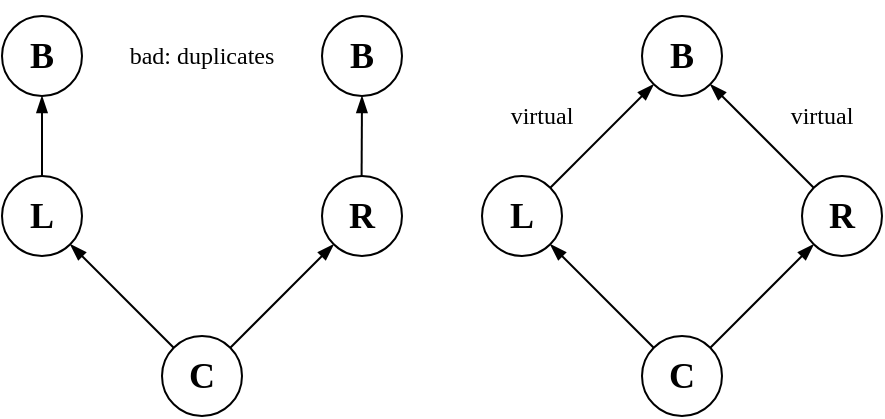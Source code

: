 <mxfile version="24.2.5" type="device">
  <diagram name="Страница — 1" id="_aCnPmvRguw5KRzww16j">
    <mxGraphModel dx="574" dy="312" grid="0" gridSize="10" guides="1" tooltips="1" connect="1" arrows="1" fold="1" page="1" pageScale="1" pageWidth="827" pageHeight="1169" math="0" shadow="0">
      <root>
        <mxCell id="0" />
        <mxCell id="1" parent="0" />
        <mxCell id="YbrBsDZqiG78RAEyyc2A-1" value="&lt;b&gt;&lt;font style=&quot;font-size: 18px;&quot; face=&quot;Verdana&quot;&gt;B&lt;/font&gt;&lt;/b&gt;" style="ellipse;whiteSpace=wrap;html=1;" parent="1" vertex="1">
          <mxGeometry x="80" y="200" width="40" height="40" as="geometry" />
        </mxCell>
        <mxCell id="YbrBsDZqiG78RAEyyc2A-3" value="&lt;b&gt;&lt;font style=&quot;font-size: 18px;&quot; face=&quot;Verdana&quot;&gt;L&lt;/font&gt;&lt;/b&gt;" style="ellipse;whiteSpace=wrap;html=1;" parent="1" vertex="1">
          <mxGeometry x="80" y="280" width="40" height="40" as="geometry" />
        </mxCell>
        <mxCell id="YbrBsDZqiG78RAEyyc2A-4" value="&lt;b&gt;&lt;font style=&quot;font-size: 18px;&quot; face=&quot;Verdana&quot;&gt;R&lt;/font&gt;&lt;/b&gt;" style="ellipse;whiteSpace=wrap;html=1;" parent="1" vertex="1">
          <mxGeometry x="240" y="280" width="40" height="40" as="geometry" />
        </mxCell>
        <mxCell id="YbrBsDZqiG78RAEyyc2A-5" value="&lt;b&gt;&lt;font style=&quot;font-size: 18px;&quot; face=&quot;Verdana&quot;&gt;C&lt;/font&gt;&lt;/b&gt;" style="ellipse;whiteSpace=wrap;html=1;" parent="1" vertex="1">
          <mxGeometry x="160" y="360" width="40" height="40" as="geometry" />
        </mxCell>
        <mxCell id="YbrBsDZqiG78RAEyyc2A-6" value="" style="endArrow=blockThin;html=1;rounded=0;exitX=0.5;exitY=0;exitDx=0;exitDy=0;entryX=0.5;entryY=1;entryDx=0;entryDy=0;endFill=1;" parent="1" source="YbrBsDZqiG78RAEyyc2A-3" target="YbrBsDZqiG78RAEyyc2A-1" edge="1">
          <mxGeometry width="50" height="50" relative="1" as="geometry">
            <mxPoint x="130" y="280" as="sourcePoint" />
            <mxPoint x="180" y="230" as="targetPoint" />
          </mxGeometry>
        </mxCell>
        <mxCell id="YbrBsDZqiG78RAEyyc2A-7" value="" style="endArrow=blockThin;html=1;rounded=0;exitX=0.5;exitY=0;exitDx=0;exitDy=0;entryX=0.5;entryY=1;entryDx=0;entryDy=0;endFill=1;" parent="1" source="YbrBsDZqiG78RAEyyc2A-2" edge="1">
          <mxGeometry width="50" height="50" relative="1" as="geometry">
            <mxPoint x="259.8" y="280" as="sourcePoint" />
            <mxPoint x="259.8" y="220" as="targetPoint" />
          </mxGeometry>
        </mxCell>
        <mxCell id="YbrBsDZqiG78RAEyyc2A-8" value="" style="endArrow=blockThin;html=1;rounded=0;exitX=0;exitY=0;exitDx=0;exitDy=0;entryX=1;entryY=1;entryDx=0;entryDy=0;endFill=1;" parent="1" source="YbrBsDZqiG78RAEyyc2A-5" target="YbrBsDZqiG78RAEyyc2A-3" edge="1">
          <mxGeometry width="50" height="50" relative="1" as="geometry">
            <mxPoint x="120" y="300" as="sourcePoint" />
            <mxPoint x="120" y="240" as="targetPoint" />
          </mxGeometry>
        </mxCell>
        <mxCell id="YbrBsDZqiG78RAEyyc2A-9" value="" style="endArrow=blockThin;html=1;rounded=0;exitX=1;exitY=0;exitDx=0;exitDy=0;entryX=0;entryY=1;entryDx=0;entryDy=0;endFill=1;" parent="1" source="YbrBsDZqiG78RAEyyc2A-5" target="YbrBsDZqiG78RAEyyc2A-4" edge="1">
          <mxGeometry width="50" height="50" relative="1" as="geometry">
            <mxPoint x="130" y="310" as="sourcePoint" />
            <mxPoint x="130" y="250" as="targetPoint" />
          </mxGeometry>
        </mxCell>
        <mxCell id="YbrBsDZqiG78RAEyyc2A-10" value="&lt;b&gt;&lt;font style=&quot;font-size: 18px;&quot; face=&quot;Verdana&quot;&gt;B&lt;/font&gt;&lt;/b&gt;" style="ellipse;whiteSpace=wrap;html=1;" parent="1" vertex="1">
          <mxGeometry x="400" y="200" width="40" height="40" as="geometry" />
        </mxCell>
        <mxCell id="YbrBsDZqiG78RAEyyc2A-12" value="&lt;b&gt;&lt;font style=&quot;font-size: 18px;&quot; face=&quot;Verdana&quot;&gt;L&lt;/font&gt;&lt;/b&gt;" style="ellipse;whiteSpace=wrap;html=1;" parent="1" vertex="1">
          <mxGeometry x="320" y="280" width="40" height="40" as="geometry" />
        </mxCell>
        <mxCell id="YbrBsDZqiG78RAEyyc2A-13" value="&lt;b&gt;&lt;font style=&quot;font-size: 18px;&quot; face=&quot;Verdana&quot;&gt;R&lt;/font&gt;&lt;/b&gt;" style="ellipse;whiteSpace=wrap;html=1;" parent="1" vertex="1">
          <mxGeometry x="480" y="280" width="40" height="40" as="geometry" />
        </mxCell>
        <mxCell id="YbrBsDZqiG78RAEyyc2A-14" value="&lt;b&gt;&lt;font style=&quot;font-size: 18px;&quot; face=&quot;Verdana&quot;&gt;C&lt;/font&gt;&lt;/b&gt;" style="ellipse;whiteSpace=wrap;html=1;" parent="1" vertex="1">
          <mxGeometry x="400" y="360" width="40" height="40" as="geometry" />
        </mxCell>
        <mxCell id="YbrBsDZqiG78RAEyyc2A-15" value="" style="endArrow=blockThin;html=1;rounded=0;exitX=1;exitY=0;exitDx=0;exitDy=0;entryX=0;entryY=1;entryDx=0;entryDy=0;endFill=1;" parent="1" source="YbrBsDZqiG78RAEyyc2A-12" target="YbrBsDZqiG78RAEyyc2A-10" edge="1">
          <mxGeometry width="50" height="50" relative="1" as="geometry">
            <mxPoint x="370" y="280" as="sourcePoint" />
            <mxPoint x="420" y="230" as="targetPoint" />
          </mxGeometry>
        </mxCell>
        <mxCell id="YbrBsDZqiG78RAEyyc2A-16" value="" style="endArrow=blockThin;html=1;rounded=0;exitX=0;exitY=0;exitDx=0;exitDy=0;entryX=1;entryY=1;entryDx=0;entryDy=0;endFill=1;" parent="1" source="YbrBsDZqiG78RAEyyc2A-13" target="YbrBsDZqiG78RAEyyc2A-10" edge="1">
          <mxGeometry width="50" height="50" relative="1" as="geometry">
            <mxPoint x="499.8" y="280" as="sourcePoint" />
            <mxPoint x="499.8" y="220" as="targetPoint" />
          </mxGeometry>
        </mxCell>
        <mxCell id="YbrBsDZqiG78RAEyyc2A-17" value="" style="endArrow=blockThin;html=1;rounded=0;exitX=0;exitY=0;exitDx=0;exitDy=0;entryX=1;entryY=1;entryDx=0;entryDy=0;endFill=1;" parent="1" source="YbrBsDZqiG78RAEyyc2A-14" target="YbrBsDZqiG78RAEyyc2A-12" edge="1">
          <mxGeometry width="50" height="50" relative="1" as="geometry">
            <mxPoint x="360" y="300" as="sourcePoint" />
            <mxPoint x="360" y="240" as="targetPoint" />
          </mxGeometry>
        </mxCell>
        <mxCell id="YbrBsDZqiG78RAEyyc2A-18" value="" style="endArrow=blockThin;html=1;rounded=0;exitX=1;exitY=0;exitDx=0;exitDy=0;entryX=0;entryY=1;entryDx=0;entryDy=0;endFill=1;" parent="1" source="YbrBsDZqiG78RAEyyc2A-14" target="YbrBsDZqiG78RAEyyc2A-13" edge="1">
          <mxGeometry width="50" height="50" relative="1" as="geometry">
            <mxPoint x="370" y="310" as="sourcePoint" />
            <mxPoint x="370" y="250" as="targetPoint" />
          </mxGeometry>
        </mxCell>
        <mxCell id="YbrBsDZqiG78RAEyyc2A-19" value="&lt;font face=&quot;Verdana&quot;&gt;bad: duplicates&lt;/font&gt;" style="text;html=1;align=center;verticalAlign=middle;whiteSpace=wrap;rounded=0;" parent="1" vertex="1">
          <mxGeometry x="120" y="200" width="120" height="40" as="geometry" />
        </mxCell>
        <mxCell id="YbrBsDZqiG78RAEyyc2A-21" value="&lt;font face=&quot;Verdana&quot;&gt;virtual&lt;/font&gt;" style="text;html=1;align=center;verticalAlign=middle;whiteSpace=wrap;rounded=0;" parent="1" vertex="1">
          <mxGeometry x="460" y="240" width="60" height="20" as="geometry" />
        </mxCell>
        <mxCell id="YbrBsDZqiG78RAEyyc2A-23" value="" style="endArrow=blockThin;html=1;rounded=0;exitX=0.5;exitY=0;exitDx=0;exitDy=0;entryX=0.5;entryY=1;entryDx=0;entryDy=0;endFill=1;" parent="1" target="YbrBsDZqiG78RAEyyc2A-2" edge="1">
          <mxGeometry width="50" height="50" relative="1" as="geometry">
            <mxPoint x="259.8" y="280" as="sourcePoint" />
            <mxPoint x="259.8" y="220" as="targetPoint" />
          </mxGeometry>
        </mxCell>
        <mxCell id="YbrBsDZqiG78RAEyyc2A-2" value="&lt;b&gt;&lt;font style=&quot;font-size: 18px;&quot; face=&quot;Verdana&quot;&gt;B&lt;/font&gt;&lt;/b&gt;" style="ellipse;whiteSpace=wrap;html=1;" parent="1" vertex="1">
          <mxGeometry x="240" y="200" width="40" height="40" as="geometry" />
        </mxCell>
        <mxCell id="oscM0D8JFAuTyZsnw0uX-1" value="&lt;font face=&quot;Verdana&quot;&gt;virtual&lt;/font&gt;" style="text;html=1;align=center;verticalAlign=middle;whiteSpace=wrap;rounded=0;" vertex="1" parent="1">
          <mxGeometry x="320" y="240" width="60" height="20" as="geometry" />
        </mxCell>
      </root>
    </mxGraphModel>
  </diagram>
</mxfile>
